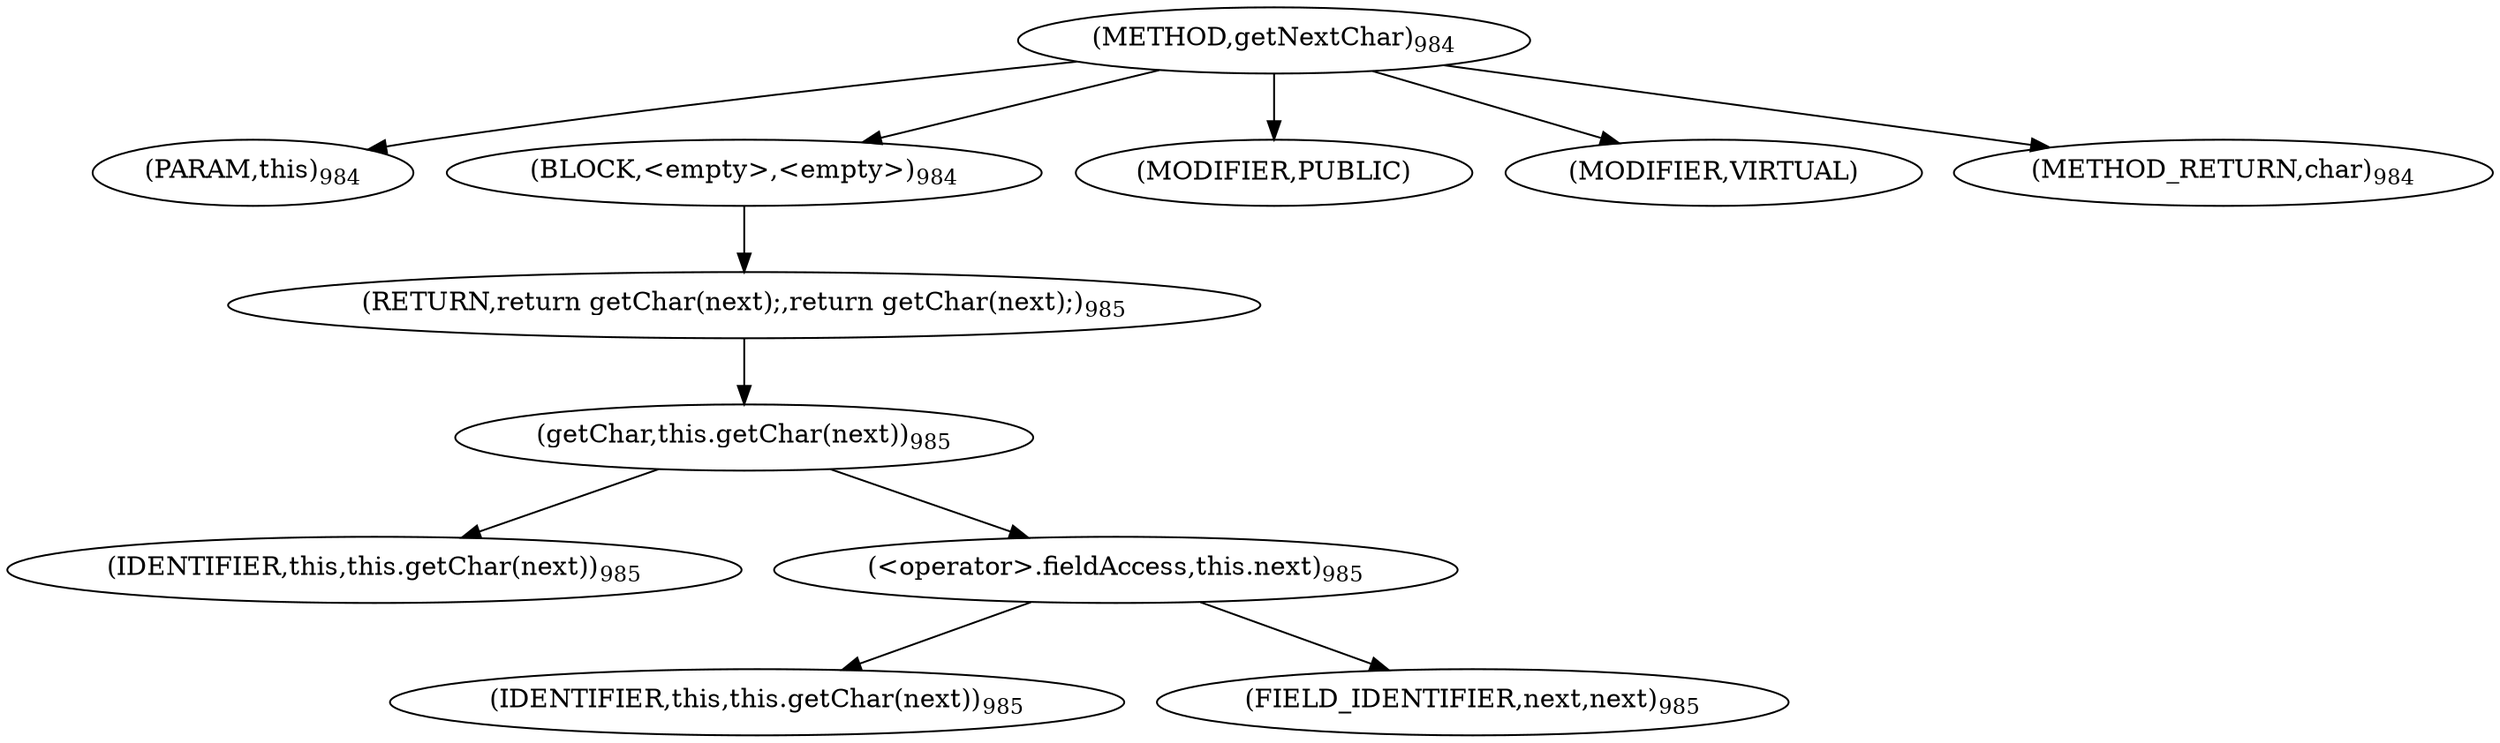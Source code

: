 digraph "getNextChar" {  
"2546" [label = <(METHOD,getNextChar)<SUB>984</SUB>> ]
"67" [label = <(PARAM,this)<SUB>984</SUB>> ]
"2547" [label = <(BLOCK,&lt;empty&gt;,&lt;empty&gt;)<SUB>984</SUB>> ]
"2548" [label = <(RETURN,return getChar(next);,return getChar(next);)<SUB>985</SUB>> ]
"2549" [label = <(getChar,this.getChar(next))<SUB>985</SUB>> ]
"66" [label = <(IDENTIFIER,this,this.getChar(next))<SUB>985</SUB>> ]
"2550" [label = <(&lt;operator&gt;.fieldAccess,this.next)<SUB>985</SUB>> ]
"2551" [label = <(IDENTIFIER,this,this.getChar(next))<SUB>985</SUB>> ]
"2552" [label = <(FIELD_IDENTIFIER,next,next)<SUB>985</SUB>> ]
"2553" [label = <(MODIFIER,PUBLIC)> ]
"2554" [label = <(MODIFIER,VIRTUAL)> ]
"2555" [label = <(METHOD_RETURN,char)<SUB>984</SUB>> ]
  "2546" -> "67" 
  "2546" -> "2547" 
  "2546" -> "2553" 
  "2546" -> "2554" 
  "2546" -> "2555" 
  "2547" -> "2548" 
  "2548" -> "2549" 
  "2549" -> "66" 
  "2549" -> "2550" 
  "2550" -> "2551" 
  "2550" -> "2552" 
}
